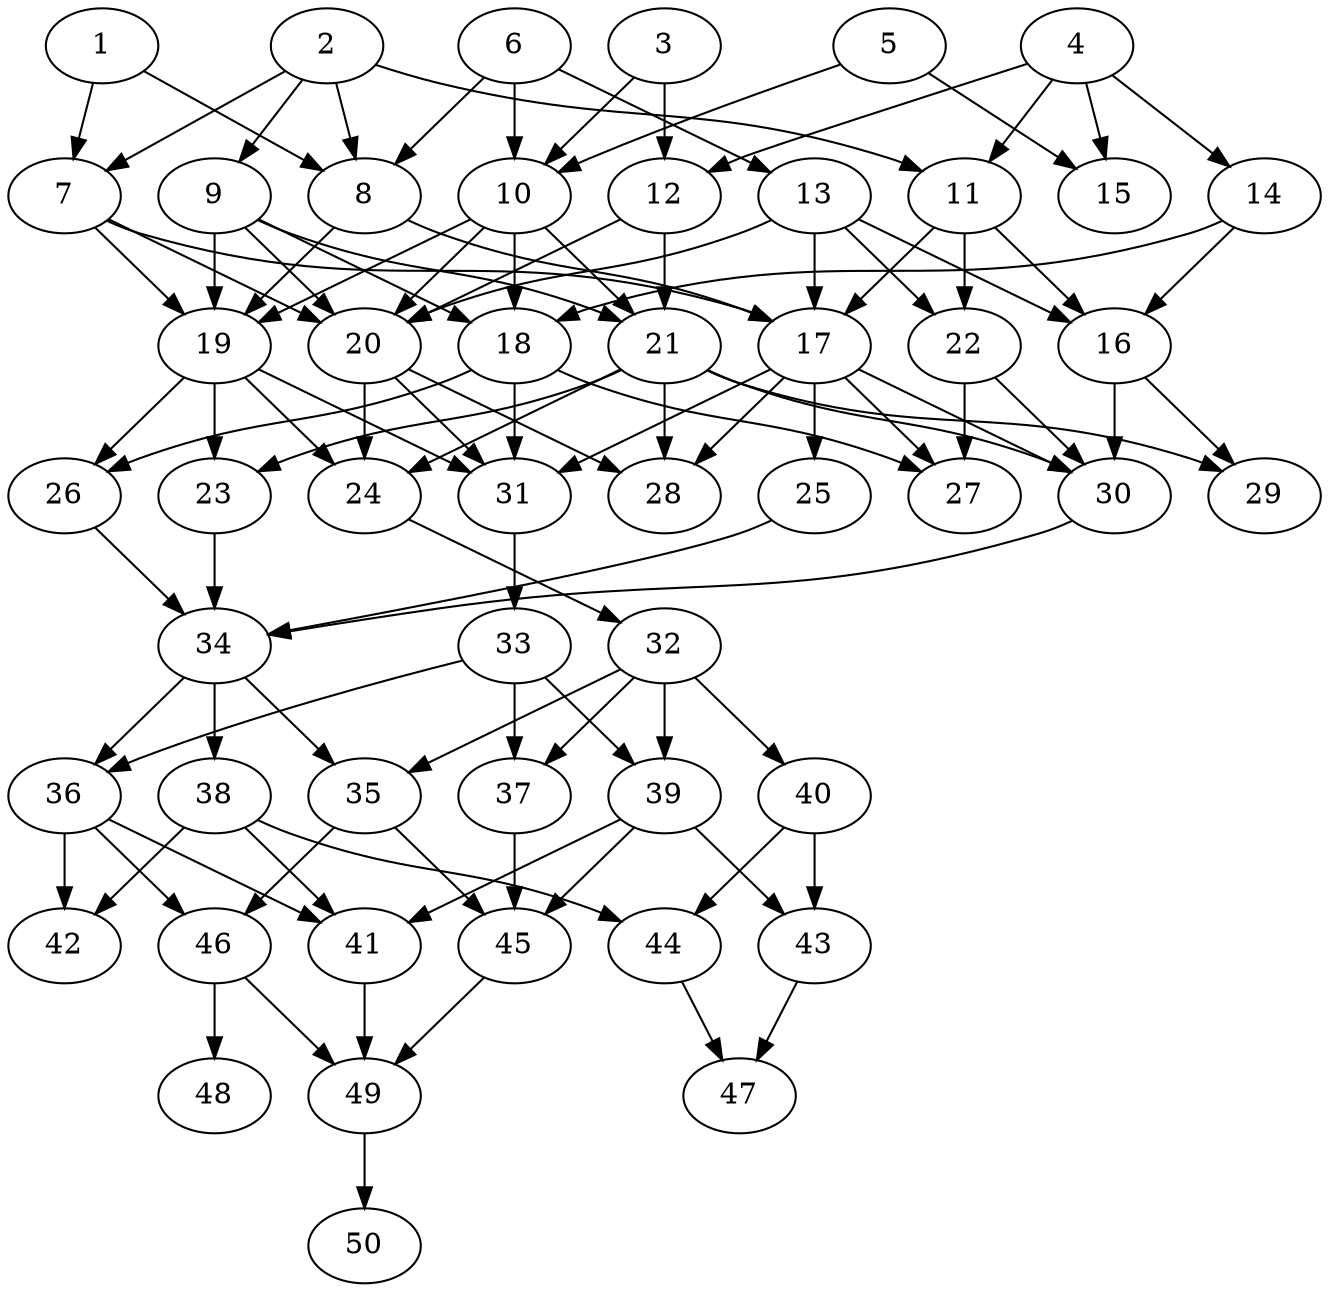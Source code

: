 // DAG automatically generated by daggen at Fri Jul 29 10:10:30 2022
// ./daggen --dot -n 50 --ccr 0.5 --fat 0.5 --regular 0.5 --density 0.5 -o data/50/random_50_3.gv 
digraph G {
  1 [compute_size="549755813888", trans_size="382373", result_size="91136", ram="28570852",alpha="0.16"]
  1 -> 7 [size ="91136"]
  1 -> 8 [size ="91136"]
  2 [compute_size="28991029248", trans_size="360357", result_size="29696", ram="4912040",alpha="0.09"]
  2 -> 7 [size ="29696"]
  2 -> 8 [size ="29696"]
  2 -> 9 [size ="29696"]
  2 -> 11 [size ="29696"]
  3 [compute_size="8161976081", trans_size="961506", result_size="9216", ram="48012892",alpha="0.14"]
  3 -> 10 [size ="9216"]
  3 -> 12 [size ="9216"]
  4 [compute_size="782757789696", trans_size="395761", result_size="54272", ram="49891600",alpha="0.10"]
  4 -> 11 [size ="54272"]
  4 -> 12 [size ="54272"]
  4 -> 14 [size ="54272"]
  4 -> 15 [size ="54272"]
  5 [compute_size="36648573775", trans_size="47872", result_size="70656", ram="16711485",alpha="0.17"]
  5 -> 10 [size ="70656"]
  5 -> 15 [size ="70656"]
  6 [compute_size="11693944490", trans_size="620019", result_size="91136", ram="24006868",alpha="0.11"]
  6 -> 8 [size ="91136"]
  6 -> 10 [size ="91136"]
  6 -> 13 [size ="91136"]
  7 [compute_size="11072988826", trans_size="765505", result_size="54272", ram="42852744",alpha="0.06"]
  7 -> 17 [size ="54272"]
  7 -> 19 [size ="54272"]
  7 -> 20 [size ="54272"]
  8 [compute_size="368293445632", trans_size="842462", result_size="9216", ram="30752454",alpha="0.07"]
  8 -> 17 [size ="9216"]
  8 -> 19 [size ="9216"]
  9 [compute_size="33640464646", trans_size="872780", result_size="54272", ram="46983808",alpha="0.20"]
  9 -> 18 [size ="54272"]
  9 -> 19 [size ="54272"]
  9 -> 20 [size ="54272"]
  9 -> 21 [size ="54272"]
  10 [compute_size="12395304954", trans_size="489556", result_size="13312", ram="40929232",alpha="0.03"]
  10 -> 18 [size ="13312"]
  10 -> 19 [size ="13312"]
  10 -> 20 [size ="13312"]
  10 -> 21 [size ="13312"]
  11 [compute_size="38269764726", trans_size="709606", result_size="54272", ram="42885296",alpha="0.13"]
  11 -> 16 [size ="54272"]
  11 -> 17 [size ="54272"]
  11 -> 22 [size ="54272"]
  12 [compute_size="456973184321", trans_size="586587", result_size="1024", ram="21120070",alpha="0.01"]
  12 -> 20 [size ="1024"]
  12 -> 21 [size ="1024"]
  13 [compute_size="48129178372", trans_size="884828", result_size="1024", ram="48716140",alpha="0.14"]
  13 -> 16 [size ="1024"]
  13 -> 17 [size ="1024"]
  13 -> 20 [size ="1024"]
  13 -> 22 [size ="1024"]
  14 [compute_size="28991029248", trans_size="401211", result_size="29696", ram="41811240",alpha="0.19"]
  14 -> 16 [size ="29696"]
  14 -> 18 [size ="29696"]
  15 [compute_size="134217728000", trans_size="266789", result_size="0", ram="10268240",alpha="0.19"]
  16 [compute_size="134217728000", trans_size="795915", result_size="1024", ram="32587756",alpha="0.04"]
  16 -> 29 [size ="1024"]
  16 -> 30 [size ="1024"]
  17 [compute_size="1108064109", trans_size="763723", result_size="70656", ram="5809708",alpha="0.12"]
  17 -> 25 [size ="70656"]
  17 -> 27 [size ="70656"]
  17 -> 28 [size ="70656"]
  17 -> 30 [size ="70656"]
  17 -> 31 [size ="70656"]
  18 [compute_size="1454414883", trans_size="736693", result_size="70656", ram="34000640",alpha="0.17"]
  18 -> 26 [size ="70656"]
  18 -> 27 [size ="70656"]
  18 -> 31 [size ="70656"]
  19 [compute_size="298047949309", trans_size="18573", result_size="13312", ram="4629582",alpha="0.09"]
  19 -> 23 [size ="13312"]
  19 -> 24 [size ="13312"]
  19 -> 26 [size ="13312"]
  19 -> 31 [size ="13312"]
  20 [compute_size="29101004050", trans_size="625447", result_size="54272", ram="3715063",alpha="0.15"]
  20 -> 24 [size ="54272"]
  20 -> 28 [size ="54272"]
  20 -> 31 [size ="54272"]
  21 [compute_size="8520819743", trans_size="410573", result_size="13312", ram="10229120",alpha="0.13"]
  21 -> 23 [size ="13312"]
  21 -> 24 [size ="13312"]
  21 -> 28 [size ="13312"]
  21 -> 29 [size ="13312"]
  21 -> 30 [size ="13312"]
  22 [compute_size="18157970855", trans_size="539353", result_size="9216", ram="6791067",alpha="0.19"]
  22 -> 27 [size ="9216"]
  22 -> 30 [size ="9216"]
  23 [compute_size="11776250135", trans_size="3623", result_size="1024", ram="16985016",alpha="0.16"]
  23 -> 34 [size ="1024"]
  24 [compute_size="28991029248", trans_size="737576", result_size="29696", ram="43847184",alpha="0.05"]
  24 -> 32 [size ="29696"]
  25 [compute_size="368293445632", trans_size="223347", result_size="9216", ram="9320673",alpha="0.13"]
  25 -> 34 [size ="9216"]
  26 [compute_size="27230198500", trans_size="643292", result_size="54272", ram="46649112",alpha="0.06"]
  26 -> 34 [size ="54272"]
  27 [compute_size="4690431855", trans_size="1033497", result_size="0", ram="9456812",alpha="0.18"]
  28 [compute_size="214922186659", trans_size="300047", result_size="0", ram="43568204",alpha="0.02"]
  29 [compute_size="133807310060", trans_size="106373", result_size="0", ram="35168992",alpha="0.03"]
  30 [compute_size="354458530348", trans_size="655462", result_size="91136", ram="18912380",alpha="0.03"]
  30 -> 34 [size ="91136"]
  31 [compute_size="4646250373", trans_size="896889", result_size="29696", ram="20431696",alpha="0.07"]
  31 -> 33 [size ="29696"]
  32 [compute_size="4753128786", trans_size="1019252", result_size="29696", ram="30798948",alpha="0.15"]
  32 -> 35 [size ="29696"]
  32 -> 37 [size ="29696"]
  32 -> 39 [size ="29696"]
  32 -> 40 [size ="29696"]
  33 [compute_size="57151251384", trans_size="509473", result_size="29696", ram="35522556",alpha="0.20"]
  33 -> 36 [size ="29696"]
  33 -> 37 [size ="29696"]
  33 -> 39 [size ="29696"]
  34 [compute_size="41989580042", trans_size="240114", result_size="70656", ram="26586630",alpha="0.03"]
  34 -> 35 [size ="70656"]
  34 -> 36 [size ="70656"]
  34 -> 38 [size ="70656"]
  35 [compute_size="782757789696", trans_size="790224", result_size="54272", ram="43309940",alpha="0.09"]
  35 -> 45 [size ="54272"]
  35 -> 46 [size ="54272"]
  36 [compute_size="6398106905", trans_size="591419", result_size="74752", ram="8015828",alpha="0.17"]
  36 -> 41 [size ="74752"]
  36 -> 42 [size ="74752"]
  36 -> 46 [size ="74752"]
  37 [compute_size="387295281886", trans_size="12850", result_size="54272", ram="4546248",alpha="0.10"]
  37 -> 45 [size ="54272"]
  38 [compute_size="231928233984", trans_size="278698", result_size="13312", ram="1239036",alpha="0.14"]
  38 -> 41 [size ="13312"]
  38 -> 42 [size ="13312"]
  38 -> 44 [size ="13312"]
  39 [compute_size="1510535023", trans_size="414412", result_size="70656", ram="50777552",alpha="0.04"]
  39 -> 41 [size ="70656"]
  39 -> 43 [size ="70656"]
  39 -> 45 [size ="70656"]
  40 [compute_size="481128445476", trans_size="889805", result_size="9216", ram="32022714",alpha="0.16"]
  40 -> 43 [size ="9216"]
  40 -> 44 [size ="9216"]
  41 [compute_size="1909801013", trans_size="145229", result_size="29696", ram="24480746",alpha="0.03"]
  41 -> 49 [size ="29696"]
  42 [compute_size="25774055878", trans_size="520087", result_size="0", ram="6922305",alpha="0.00"]
  43 [compute_size="1972383986", trans_size="664799", result_size="29696", ram="41059116",alpha="0.10"]
  43 -> 47 [size ="29696"]
  44 [compute_size="8589934592", trans_size="998876", result_size="70656", ram="38633132",alpha="0.16"]
  44 -> 47 [size ="70656"]
  45 [compute_size="28991029248", trans_size="470767", result_size="29696", ram="30488068",alpha="0.15"]
  45 -> 49 [size ="29696"]
  46 [compute_size="75410880381", trans_size="93710", result_size="13312", ram="16283448",alpha="0.11"]
  46 -> 48 [size ="13312"]
  46 -> 49 [size ="13312"]
  47 [compute_size="21377761304", trans_size="1007539", result_size="0", ram="3663762",alpha="0.07"]
  48 [compute_size="6087525428", trans_size="930092", result_size="0", ram="23683792",alpha="0.07"]
  49 [compute_size="1073741824000", trans_size="770731", result_size="1024", ram="6500097",alpha="0.03"]
  49 -> 50 [size ="1024"]
  50 [compute_size="1682666367", trans_size="994434", result_size="0", ram="25861080",alpha="0.05"]
}